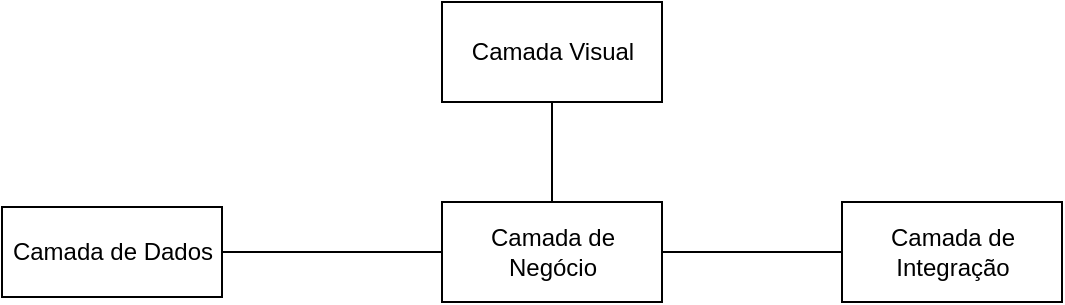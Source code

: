 <mxfile version="14.5.8" type="github">
  <diagram id="HjDKn14XbRibgktnzxBT" name="Page-1">
    <mxGraphModel dx="732" dy="464" grid="1" gridSize="10" guides="1" tooltips="1" connect="1" arrows="1" fold="1" page="1" pageScale="1" pageWidth="850" pageHeight="1100" math="0" shadow="0">
      <root>
        <mxCell id="0" />
        <mxCell id="1" parent="0" />
        <mxCell id="yVnNQ_VUXnATPxX_5hG1-1" value="Camada Visual" style="html=1;" vertex="1" parent="1">
          <mxGeometry x="340" y="80" width="110" height="50" as="geometry" />
        </mxCell>
        <mxCell id="yVnNQ_VUXnATPxX_5hG1-2" value="Camada de &lt;br&gt;Negócio" style="html=1;" vertex="1" parent="1">
          <mxGeometry x="340" y="180" width="110" height="50" as="geometry" />
        </mxCell>
        <mxCell id="yVnNQ_VUXnATPxX_5hG1-3" value="Camada de &lt;br&gt;Integração" style="html=1;" vertex="1" parent="1">
          <mxGeometry x="540" y="180" width="110" height="50" as="geometry" />
        </mxCell>
        <mxCell id="yVnNQ_VUXnATPxX_5hG1-4" value="Camada de Dados" style="html=1;" vertex="1" parent="1">
          <mxGeometry x="120" y="182.5" width="110" height="45" as="geometry" />
        </mxCell>
        <mxCell id="yVnNQ_VUXnATPxX_5hG1-10" value="" style="endArrow=none;html=1;exitX=0.5;exitY=0;exitDx=0;exitDy=0;" edge="1" parent="1" source="yVnNQ_VUXnATPxX_5hG1-2" target="yVnNQ_VUXnATPxX_5hG1-1">
          <mxGeometry width="50" height="50" relative="1" as="geometry">
            <mxPoint x="350" y="250" as="sourcePoint" />
            <mxPoint x="400" y="200" as="targetPoint" />
          </mxGeometry>
        </mxCell>
        <mxCell id="yVnNQ_VUXnATPxX_5hG1-11" value="" style="endArrow=none;html=1;entryX=1;entryY=0.5;entryDx=0;entryDy=0;" edge="1" parent="1" source="yVnNQ_VUXnATPxX_5hG1-3" target="yVnNQ_VUXnATPxX_5hG1-2">
          <mxGeometry width="50" height="50" relative="1" as="geometry">
            <mxPoint x="350" y="250" as="sourcePoint" />
            <mxPoint x="400" y="200" as="targetPoint" />
          </mxGeometry>
        </mxCell>
        <mxCell id="yVnNQ_VUXnATPxX_5hG1-12" value="" style="endArrow=none;html=1;entryX=0;entryY=0.5;entryDx=0;entryDy=0;exitX=1;exitY=0.5;exitDx=0;exitDy=0;" edge="1" parent="1" source="yVnNQ_VUXnATPxX_5hG1-4" target="yVnNQ_VUXnATPxX_5hG1-2">
          <mxGeometry width="50" height="50" relative="1" as="geometry">
            <mxPoint x="350" y="250" as="sourcePoint" />
            <mxPoint x="400" y="200" as="targetPoint" />
          </mxGeometry>
        </mxCell>
      </root>
    </mxGraphModel>
  </diagram>
</mxfile>
